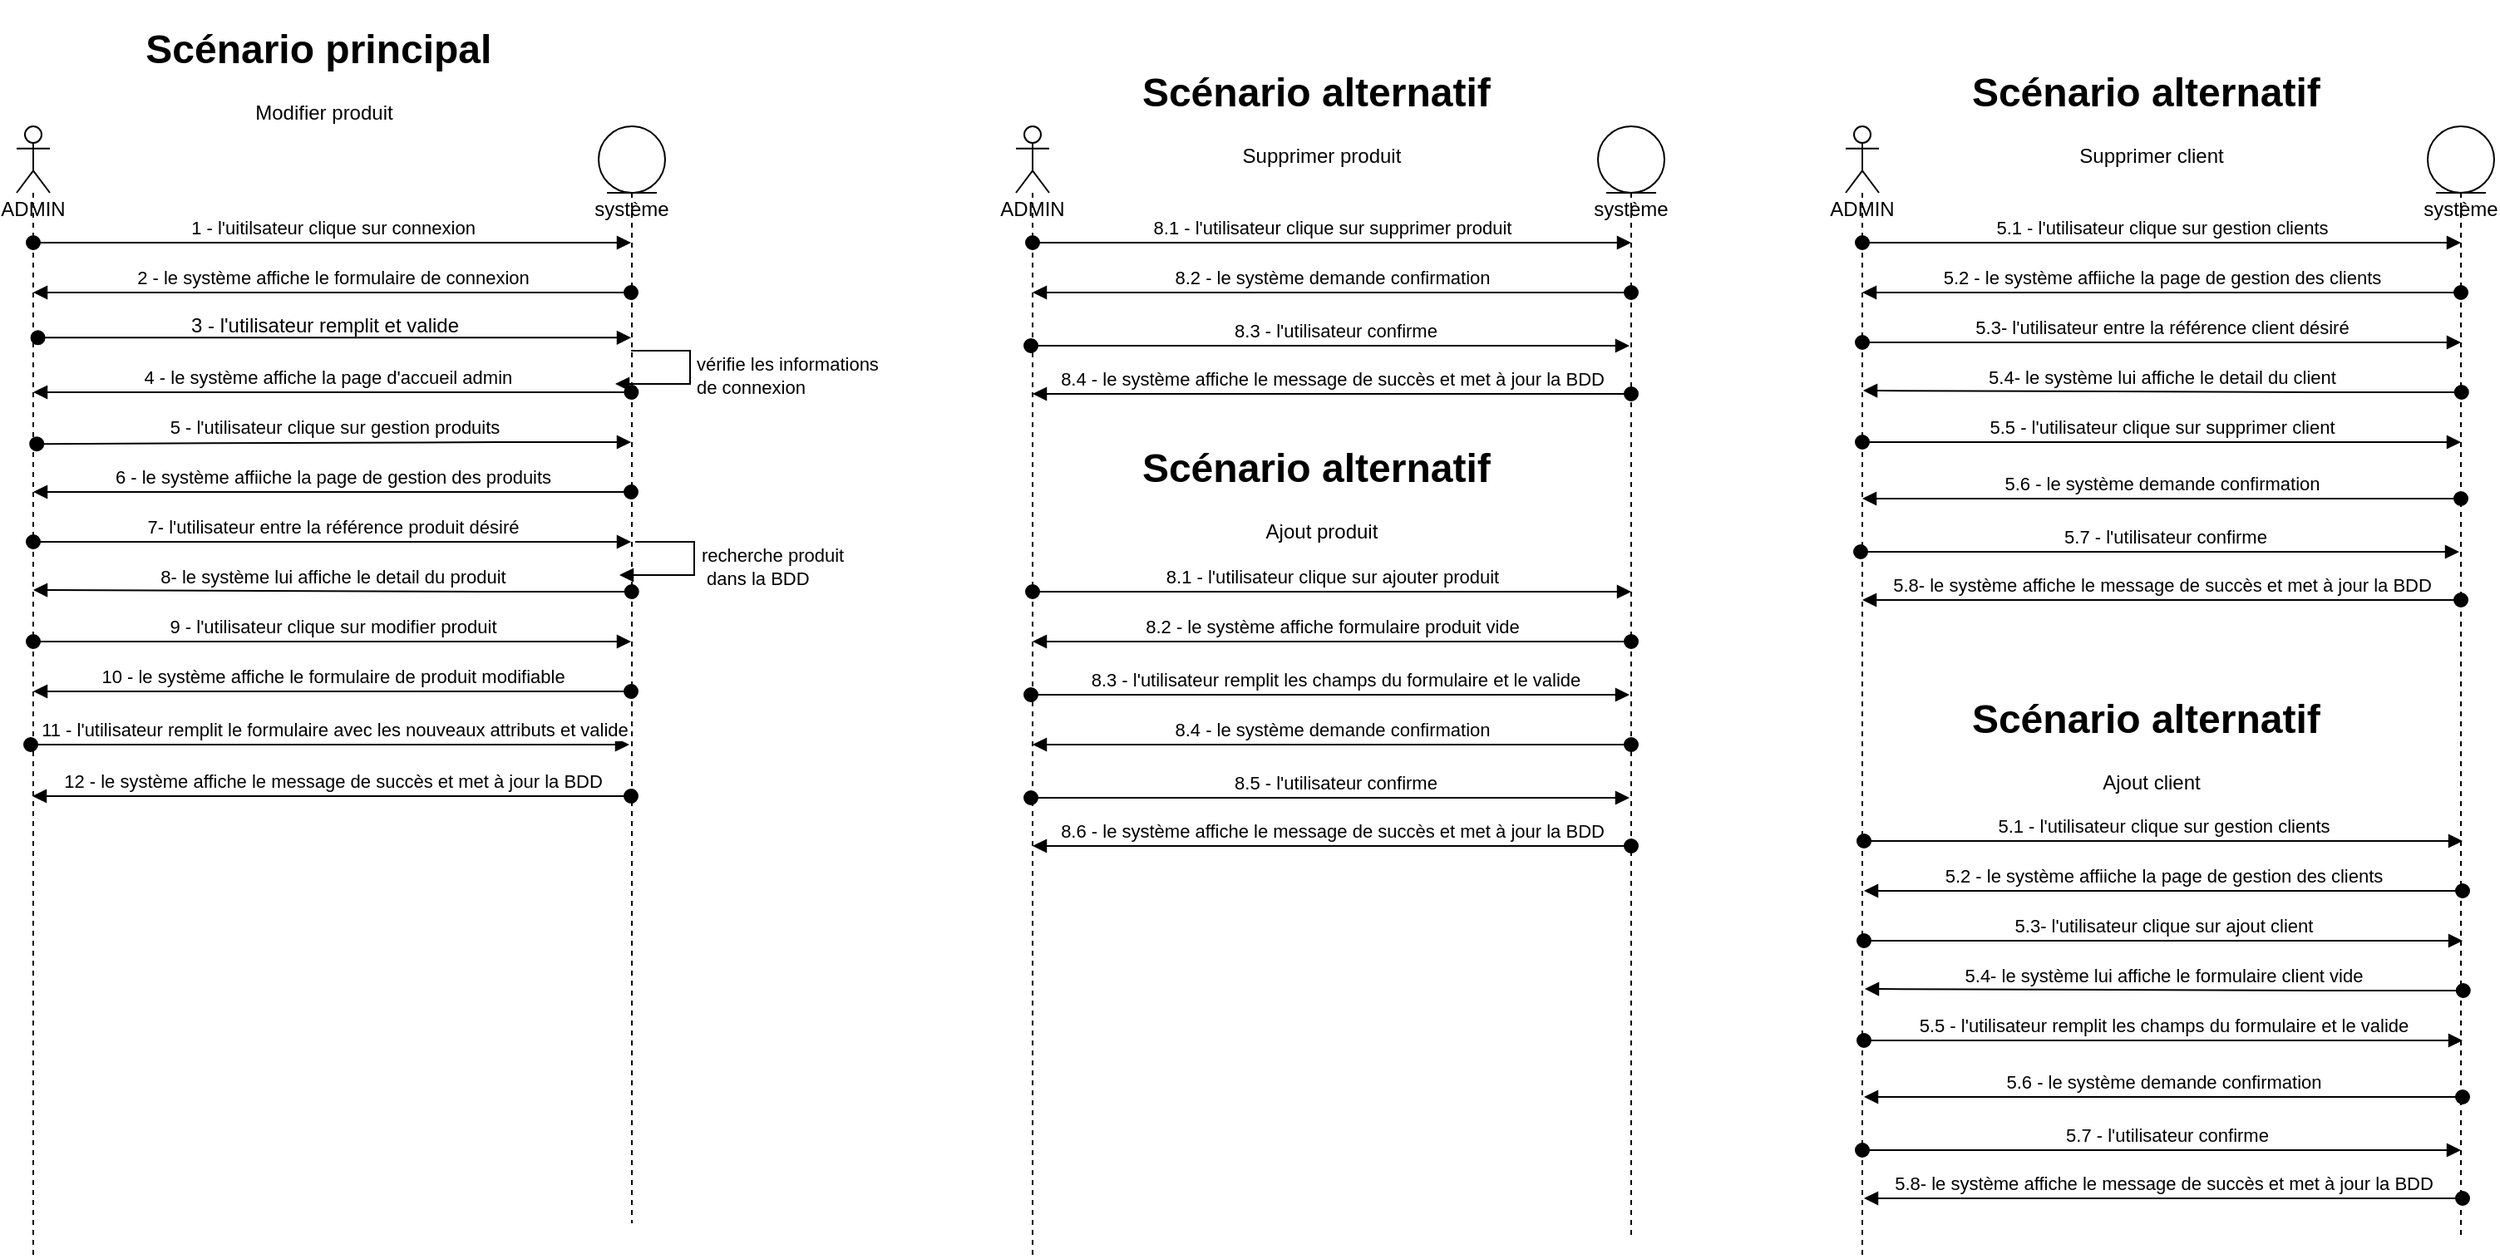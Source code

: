 <mxfile version="14.4.3" type="device"><diagram id="6W9hVyhRz5jym7n0-NJ-" name="Page-1"><mxGraphModel dx="1662" dy="822" grid="1" gridSize="10" guides="1" tooltips="1" connect="1" arrows="1" fold="1" page="1" pageScale="1" pageWidth="827" pageHeight="1169" math="0" shadow="0"><root><mxCell id="0"/><mxCell id="1" parent="0"/><mxCell id="oED55olqZtcpyoDLZKnS-24" value="ADMIN" style="shape=umlLifeline;participant=umlActor;perimeter=lifelinePerimeter;whiteSpace=wrap;html=1;container=1;collapsible=0;recursiveResize=0;verticalAlign=top;spacingTop=36;outlineConnect=0;" vertex="1" parent="1"><mxGeometry x="200" y="450" width="20" height="680" as="geometry"/></mxCell><mxCell id="oED55olqZtcpyoDLZKnS-25" value="système" style="shape=umlLifeline;participant=umlEntity;perimeter=lifelinePerimeter;whiteSpace=wrap;html=1;container=1;collapsible=0;recursiveResize=0;verticalAlign=top;spacingTop=36;outlineConnect=0;" vertex="1" parent="1"><mxGeometry x="550" y="450" width="40" height="660" as="geometry"/></mxCell><mxCell id="oED55olqZtcpyoDLZKnS-26" value="4 - le système affiche la page d'accueil admin&amp;nbsp;&amp;nbsp;" style="html=1;verticalAlign=bottom;startArrow=oval;startFill=1;endArrow=block;startSize=8;" edge="1" parent="oED55olqZtcpyoDLZKnS-25" target="oED55olqZtcpyoDLZKnS-24"><mxGeometry width="60" relative="1" as="geometry"><mxPoint x="19.69" y="160" as="sourcePoint"/><mxPoint x="-270.0" y="160" as="targetPoint"/><Array as="points"><mxPoint x="-59.81" y="160"/></Array></mxGeometry></mxCell><mxCell id="oED55olqZtcpyoDLZKnS-27" value="8- le système lui affiche le detail du produit" style="html=1;verticalAlign=bottom;startArrow=oval;startFill=1;endArrow=block;startSize=8;" edge="1" parent="oED55olqZtcpyoDLZKnS-25"><mxGeometry width="60" relative="1" as="geometry"><mxPoint x="19.88" y="280" as="sourcePoint"/><mxPoint x="-340" y="279" as="targetPoint"/><Array as="points"><mxPoint x="-59.62" y="280"/></Array></mxGeometry></mxCell><mxCell id="oED55olqZtcpyoDLZKnS-39" value="vérifie les informations &lt;br&gt;de connexion" style="edgeStyle=orthogonalEdgeStyle;html=1;align=left;spacingLeft=2;endArrow=block;rounded=0;" edge="1" parent="oED55olqZtcpyoDLZKnS-25"><mxGeometry relative="1" as="geometry"><mxPoint x="19.5" y="135" as="sourcePoint"/><Array as="points"><mxPoint x="55" y="135"/><mxPoint x="55" y="155"/></Array><mxPoint x="10" y="155" as="targetPoint"/></mxGeometry></mxCell><mxCell id="oED55olqZtcpyoDLZKnS-28" value="&lt;h1&gt;Scénario principal&amp;nbsp;&lt;br&gt;&lt;/h1&gt;&lt;div&gt;Modifier produit&lt;/div&gt;&lt;div&gt;&lt;br&gt;&lt;/div&gt;" style="text;html=1;strokeColor=none;fillColor=none;spacing=5;spacingTop=-20;whiteSpace=wrap;overflow=hidden;rounded=0;align=center;" vertex="1" parent="1"><mxGeometry x="260" y="384" width="250" height="80" as="geometry"/></mxCell><mxCell id="oED55olqZtcpyoDLZKnS-29" value="1 - l'uitilsateur clique sur connexion" style="html=1;verticalAlign=bottom;startArrow=oval;startFill=1;endArrow=block;startSize=8;" edge="1" target="oED55olqZtcpyoDLZKnS-25" parent="1"><mxGeometry width="60" relative="1" as="geometry"><mxPoint x="210" y="520" as="sourcePoint"/><mxPoint x="270" y="520" as="targetPoint"/></mxGeometry></mxCell><mxCell id="oED55olqZtcpyoDLZKnS-30" value="2 - le système affiche le formulaire de connexion" style="html=1;verticalAlign=bottom;startArrow=oval;startFill=1;endArrow=block;startSize=8;" edge="1" source="oED55olqZtcpyoDLZKnS-25" target="oED55olqZtcpyoDLZKnS-24" parent="1"><mxGeometry width="60" relative="1" as="geometry"><mxPoint x="220" y="570" as="sourcePoint"/><mxPoint x="509.5" y="570" as="targetPoint"/><Array as="points"><mxPoint x="420" y="550"/></Array></mxGeometry></mxCell><mxCell id="oED55olqZtcpyoDLZKnS-31" value="" style="html=1;verticalAlign=bottom;startArrow=oval;startFill=1;endArrow=block;startSize=8;exitX=0.64;exitY=0.187;exitDx=0;exitDy=0;exitPerimeter=0;" edge="1" source="oED55olqZtcpyoDLZKnS-24" target="oED55olqZtcpyoDLZKnS-25" parent="1"><mxGeometry x="1" y="191" width="60" relative="1" as="geometry"><mxPoint x="220" y="580" as="sourcePoint"/><mxPoint x="550" y="577" as="targetPoint"/><mxPoint x="170" y="104" as="offset"/></mxGeometry></mxCell><mxCell id="oED55olqZtcpyoDLZKnS-32" value="5 - l'utilisateur clique sur gestion produits" style="html=1;verticalAlign=bottom;startArrow=oval;startFill=1;endArrow=block;startSize=8;exitX=0.605;exitY=0.281;exitDx=0;exitDy=0;exitPerimeter=0;" edge="1" source="oED55olqZtcpyoDLZKnS-24" target="oED55olqZtcpyoDLZKnS-25" parent="1"><mxGeometry width="60" relative="1" as="geometry"><mxPoint x="220" y="640" as="sourcePoint"/><mxPoint x="530" y="640" as="targetPoint"/><Array as="points"><mxPoint x="500" y="640"/></Array></mxGeometry></mxCell><mxCell id="oED55olqZtcpyoDLZKnS-33" value="6 - le système affiiche la page de gestion des produits" style="html=1;verticalAlign=bottom;startArrow=oval;startFill=1;endArrow=block;startSize=8;" edge="1" source="oED55olqZtcpyoDLZKnS-25" target="oED55olqZtcpyoDLZKnS-24" parent="1"><mxGeometry width="60" relative="1" as="geometry"><mxPoint x="530" y="670" as="sourcePoint"/><mxPoint x="220" y="670" as="targetPoint"/><Array as="points"><mxPoint x="470.19" y="670"/></Array></mxGeometry></mxCell><mxCell id="oED55olqZtcpyoDLZKnS-34" value="7- l'utilisateur entre la référence produit désiré" style="html=1;verticalAlign=bottom;startArrow=oval;startFill=1;endArrow=block;startSize=8;" edge="1" source="oED55olqZtcpyoDLZKnS-24" target="oED55olqZtcpyoDLZKnS-25" parent="1"><mxGeometry width="60" relative="1" as="geometry"><mxPoint x="230" y="700" as="sourcePoint"/><mxPoint x="520" y="700" as="targetPoint"/><Array as="points"><mxPoint x="500.19" y="700"/></Array></mxGeometry></mxCell><mxCell id="oED55olqZtcpyoDLZKnS-35" value="9 - l'utilisateur clique sur modifier produit" style="html=1;verticalAlign=bottom;startArrow=oval;startFill=1;endArrow=block;startSize=8;" edge="1" source="oED55olqZtcpyoDLZKnS-24" target="oED55olqZtcpyoDLZKnS-25" parent="1"><mxGeometry width="60" relative="1" as="geometry"><mxPoint x="230" y="760" as="sourcePoint"/><mxPoint x="530" y="760" as="targetPoint"/><Array as="points"><mxPoint x="500.19" y="760"/></Array></mxGeometry></mxCell><mxCell id="oED55olqZtcpyoDLZKnS-36" value="10 - le système affiche le formulaire de produit modifiable" style="html=1;verticalAlign=bottom;startArrow=oval;startFill=1;endArrow=block;startSize=8;" edge="1" source="oED55olqZtcpyoDLZKnS-25" target="oED55olqZtcpyoDLZKnS-24" parent="1"><mxGeometry width="60" relative="1" as="geometry"><mxPoint x="530" y="790" as="sourcePoint"/><mxPoint x="230" y="790" as="targetPoint"/><Array as="points"><mxPoint x="470.38" y="790"/></Array></mxGeometry></mxCell><mxCell id="oED55olqZtcpyoDLZKnS-37" value="11 - l'utilisateur remplit le formulaire avec les nouveaux attributs et valide" style="html=1;verticalAlign=bottom;startArrow=oval;startFill=1;endArrow=block;startSize=8;" edge="1" parent="1"><mxGeometry x="0.008" width="60" relative="1" as="geometry"><mxPoint x="208.5" y="822" as="sourcePoint"/><mxPoint x="568.5" y="822" as="targetPoint"/><Array as="points"><mxPoint x="499.19" y="822"/></Array><mxPoint x="1" as="offset"/></mxGeometry></mxCell><mxCell id="oED55olqZtcpyoDLZKnS-38" value="12 - le système affiche le message de succès et met à jour la BDD" style="html=1;verticalAlign=bottom;startArrow=oval;startFill=1;endArrow=block;startSize=8;" edge="1" parent="1"><mxGeometry width="60" relative="1" as="geometry"><mxPoint x="569.5" y="853" as="sourcePoint"/><mxPoint x="209.5" y="853" as="targetPoint"/><Array as="points"><mxPoint x="470.38" y="853"/></Array></mxGeometry></mxCell><mxCell id="oED55olqZtcpyoDLZKnS-48" value="3 - l'utilisateur remplit et valide" style="text;html=1;align=center;verticalAlign=middle;resizable=0;points=[];autosize=1;" vertex="1" parent="1"><mxGeometry x="295" y="560" width="180" height="20" as="geometry"/></mxCell><mxCell id="oED55olqZtcpyoDLZKnS-49" value="recherche produit&lt;br&gt;&amp;nbsp;dans la BDD" style="edgeStyle=orthogonalEdgeStyle;html=1;align=left;spacingLeft=2;endArrow=block;rounded=0;" edge="1" parent="1"><mxGeometry relative="1" as="geometry"><mxPoint x="572" y="700" as="sourcePoint"/><Array as="points"><mxPoint x="607.5" y="700"/><mxPoint x="607.5" y="720"/></Array><mxPoint x="562.5" y="720" as="targetPoint"/></mxGeometry></mxCell><mxCell id="oED55olqZtcpyoDLZKnS-119" value="ADMIN" style="shape=umlLifeline;participant=umlActor;perimeter=lifelinePerimeter;whiteSpace=wrap;html=1;container=1;collapsible=0;recursiveResize=0;verticalAlign=top;spacingTop=36;outlineConnect=0;" vertex="1" parent="1"><mxGeometry x="801" y="450" width="20" height="680" as="geometry"/></mxCell><mxCell id="oED55olqZtcpyoDLZKnS-120" value="système" style="shape=umlLifeline;participant=umlEntity;perimeter=lifelinePerimeter;whiteSpace=wrap;html=1;container=1;collapsible=0;recursiveResize=0;verticalAlign=top;spacingTop=36;outlineConnect=0;" vertex="1" parent="1"><mxGeometry x="1151" y="450" width="40" height="670" as="geometry"/></mxCell><mxCell id="oED55olqZtcpyoDLZKnS-141" value="&lt;h1&gt;Scénario alternatif&amp;nbsp;&lt;br&gt;&lt;/h1&gt;&lt;div&gt;Supprimer produit&lt;/div&gt;&lt;div&gt;&lt;br&gt;&lt;/div&gt;" style="text;html=1;strokeColor=none;fillColor=none;spacing=5;spacingTop=-20;whiteSpace=wrap;overflow=hidden;rounded=0;align=center;" vertex="1" parent="1"><mxGeometry x="860" y="410" width="250" height="70" as="geometry"/></mxCell><mxCell id="oED55olqZtcpyoDLZKnS-142" value="8.1 - l'utilisateur clique sur supprimer produit" style="html=1;verticalAlign=bottom;startArrow=oval;startFill=1;endArrow=block;startSize=8;" edge="1" parent="1"><mxGeometry width="60" relative="1" as="geometry"><mxPoint x="811" y="520" as="sourcePoint"/><mxPoint x="1171" y="520" as="targetPoint"/><Array as="points"><mxPoint x="1101.69" y="520"/></Array></mxGeometry></mxCell><mxCell id="oED55olqZtcpyoDLZKnS-143" value="8.2 - le système demande confirmation" style="html=1;verticalAlign=bottom;startArrow=oval;startFill=1;endArrow=block;startSize=8;" edge="1" parent="1"><mxGeometry width="60" relative="1" as="geometry"><mxPoint x="1171" y="550" as="sourcePoint"/><mxPoint x="811" y="550" as="targetPoint"/><Array as="points"><mxPoint x="1071.88" y="550"/></Array></mxGeometry></mxCell><mxCell id="oED55olqZtcpyoDLZKnS-144" value="8.3 - l'utilisateur confirme" style="html=1;verticalAlign=bottom;startArrow=oval;startFill=1;endArrow=block;startSize=8;" edge="1" parent="1"><mxGeometry x="0.008" width="60" relative="1" as="geometry"><mxPoint x="810" y="582" as="sourcePoint"/><mxPoint x="1170" y="582" as="targetPoint"/><Array as="points"><mxPoint x="1100.69" y="582"/></Array><mxPoint x="1" as="offset"/></mxGeometry></mxCell><mxCell id="oED55olqZtcpyoDLZKnS-145" value="8.4 - le système affiche le message de succès et met à jour la BDD" style="html=1;verticalAlign=bottom;startArrow=oval;startFill=1;endArrow=block;startSize=8;" edge="1" parent="1"><mxGeometry width="60" relative="1" as="geometry"><mxPoint x="1171" y="611" as="sourcePoint"/><mxPoint x="811" y="611" as="targetPoint"/><Array as="points"><mxPoint x="1071.88" y="611"/></Array></mxGeometry></mxCell><mxCell id="oED55olqZtcpyoDLZKnS-146" value="&lt;h1&gt;Scénario alternatif&amp;nbsp;&lt;br&gt;&lt;/h1&gt;&lt;div&gt;Ajout produit&lt;/div&gt;&lt;div&gt;&lt;br&gt;&lt;/div&gt;" style="text;html=1;strokeColor=none;fillColor=none;spacing=5;spacingTop=-20;whiteSpace=wrap;overflow=hidden;rounded=0;align=center;" vertex="1" parent="1"><mxGeometry x="860" y="636" width="250" height="70" as="geometry"/></mxCell><mxCell id="oED55olqZtcpyoDLZKnS-151" value="8.1 - l'utilisateur clique sur ajouter produit" style="html=1;verticalAlign=bottom;startArrow=oval;startFill=1;endArrow=block;startSize=8;" edge="1" parent="1"><mxGeometry width="60" relative="1" as="geometry"><mxPoint x="811" y="730" as="sourcePoint"/><mxPoint x="1171" y="730" as="targetPoint"/><Array as="points"><mxPoint x="1101.69" y="730"/></Array></mxGeometry></mxCell><mxCell id="oED55olqZtcpyoDLZKnS-152" value="8.2 - le système affiche formulaire produit vide" style="html=1;verticalAlign=bottom;startArrow=oval;startFill=1;endArrow=block;startSize=8;" edge="1" parent="1"><mxGeometry width="60" relative="1" as="geometry"><mxPoint x="1171" y="760" as="sourcePoint"/><mxPoint x="811" y="760" as="targetPoint"/><Array as="points"><mxPoint x="1071.88" y="760"/></Array></mxGeometry></mxCell><mxCell id="oED55olqZtcpyoDLZKnS-153" value="8.3 - l'utilisateur remplit les champs du formulaire et le valide" style="html=1;verticalAlign=bottom;startArrow=oval;startFill=1;endArrow=block;startSize=8;" edge="1" parent="1"><mxGeometry x="0.008" width="60" relative="1" as="geometry"><mxPoint x="810" y="792" as="sourcePoint"/><mxPoint x="1170" y="792" as="targetPoint"/><Array as="points"><mxPoint x="1100.69" y="792"/></Array><mxPoint x="1" as="offset"/></mxGeometry></mxCell><mxCell id="oED55olqZtcpyoDLZKnS-158" value="8.4 - le système demande confirmation" style="html=1;verticalAlign=bottom;startArrow=oval;startFill=1;endArrow=block;startSize=8;" edge="1" parent="1"><mxGeometry width="60" relative="1" as="geometry"><mxPoint x="1171" y="822" as="sourcePoint"/><mxPoint x="811.0" y="822" as="targetPoint"/><Array as="points"><mxPoint x="1071.88" y="822"/></Array></mxGeometry></mxCell><mxCell id="oED55olqZtcpyoDLZKnS-159" value="8.5 - l'utilisateur confirme" style="html=1;verticalAlign=bottom;startArrow=oval;startFill=1;endArrow=block;startSize=8;" edge="1" parent="1"><mxGeometry x="0.008" width="60" relative="1" as="geometry"><mxPoint x="810.0" y="854" as="sourcePoint"/><mxPoint x="1170" y="854" as="targetPoint"/><Array as="points"><mxPoint x="1100.69" y="854"/></Array><mxPoint x="1" as="offset"/></mxGeometry></mxCell><mxCell id="oED55olqZtcpyoDLZKnS-160" value="8.6 - le système affiche le message de succès et met à jour la BDD" style="html=1;verticalAlign=bottom;startArrow=oval;startFill=1;endArrow=block;startSize=8;" edge="1" parent="1"><mxGeometry width="60" relative="1" as="geometry"><mxPoint x="1171" y="883" as="sourcePoint"/><mxPoint x="811.0" y="883" as="targetPoint"/><Array as="points"><mxPoint x="1071.88" y="883"/></Array></mxGeometry></mxCell><mxCell id="oED55olqZtcpyoDLZKnS-161" value="ADMIN" style="shape=umlLifeline;participant=umlActor;perimeter=lifelinePerimeter;whiteSpace=wrap;html=1;container=1;collapsible=0;recursiveResize=0;verticalAlign=top;spacingTop=36;outlineConnect=0;" vertex="1" parent="1"><mxGeometry x="1300" y="450" width="20" height="680" as="geometry"/></mxCell><mxCell id="oED55olqZtcpyoDLZKnS-162" value="système" style="shape=umlLifeline;participant=umlEntity;perimeter=lifelinePerimeter;whiteSpace=wrap;html=1;container=1;collapsible=0;recursiveResize=0;verticalAlign=top;spacingTop=36;outlineConnect=0;" vertex="1" parent="1"><mxGeometry x="1650" y="450" width="40" height="670" as="geometry"/></mxCell><mxCell id="oED55olqZtcpyoDLZKnS-163" value="&lt;h1&gt;Scénario alternatif&amp;nbsp;&lt;br&gt;&lt;/h1&gt;&lt;div&gt;Supprimer client&lt;/div&gt;&lt;div&gt;&lt;br&gt;&lt;/div&gt;" style="text;html=1;strokeColor=none;fillColor=none;spacing=5;spacingTop=-20;whiteSpace=wrap;overflow=hidden;rounded=0;align=center;" vertex="1" parent="1"><mxGeometry x="1359" y="410" width="250" height="70" as="geometry"/></mxCell><mxCell id="oED55olqZtcpyoDLZKnS-164" value="5.1 - l'utilisateur clique sur gestion clients" style="html=1;verticalAlign=bottom;startArrow=oval;startFill=1;endArrow=block;startSize=8;" edge="1" parent="1"><mxGeometry width="60" relative="1" as="geometry"><mxPoint x="1310" y="520" as="sourcePoint"/><mxPoint x="1670" y="520" as="targetPoint"/><Array as="points"><mxPoint x="1600.69" y="520"/></Array></mxGeometry></mxCell><mxCell id="oED55olqZtcpyoDLZKnS-165" value="5.6 - le système demande confirmation" style="html=1;verticalAlign=bottom;startArrow=oval;startFill=1;endArrow=block;startSize=8;" edge="1" parent="1"><mxGeometry width="60" relative="1" as="geometry"><mxPoint x="1670" y="674" as="sourcePoint"/><mxPoint x="1310" y="674" as="targetPoint"/><Array as="points"><mxPoint x="1570.88" y="674"/></Array></mxGeometry></mxCell><mxCell id="oED55olqZtcpyoDLZKnS-166" value="5.7 - l'utilisateur confirme" style="html=1;verticalAlign=bottom;startArrow=oval;startFill=1;endArrow=block;startSize=8;" edge="1" parent="1"><mxGeometry x="0.008" width="60" relative="1" as="geometry"><mxPoint x="1309" y="706" as="sourcePoint"/><mxPoint x="1669" y="706" as="targetPoint"/><Array as="points"><mxPoint x="1599.69" y="706"/></Array><mxPoint x="1" as="offset"/></mxGeometry></mxCell><mxCell id="oED55olqZtcpyoDLZKnS-167" value="5.8- le système affiche le message de succès et met à jour la BDD" style="html=1;verticalAlign=bottom;startArrow=oval;startFill=1;endArrow=block;startSize=8;" edge="1" parent="1"><mxGeometry width="60" relative="1" as="geometry"><mxPoint x="1670" y="735" as="sourcePoint"/><mxPoint x="1310" y="735" as="targetPoint"/><Array as="points"><mxPoint x="1570.88" y="735"/></Array></mxGeometry></mxCell><mxCell id="oED55olqZtcpyoDLZKnS-168" value="&lt;h1&gt;Scénario alternatif&amp;nbsp;&lt;br&gt;&lt;/h1&gt;&lt;div&gt;Ajout client&lt;/div&gt;&lt;div&gt;&lt;br&gt;&lt;/div&gt;" style="text;html=1;strokeColor=none;fillColor=none;spacing=5;spacingTop=-20;whiteSpace=wrap;overflow=hidden;rounded=0;align=center;" vertex="1" parent="1"><mxGeometry x="1359" y="787" width="250" height="70" as="geometry"/></mxCell><mxCell id="oED55olqZtcpyoDLZKnS-181" value="5.4- le système lui affiche le detail du client" style="html=1;verticalAlign=bottom;startArrow=oval;startFill=1;endArrow=block;startSize=8;" edge="1" parent="1"><mxGeometry width="60" relative="1" as="geometry"><mxPoint x="1670.38" y="610" as="sourcePoint"/><mxPoint x="1310.5" y="609" as="targetPoint"/><Array as="points"><mxPoint x="1590.88" y="610"/></Array></mxGeometry></mxCell><mxCell id="oED55olqZtcpyoDLZKnS-182" value="5.2 - le système affiiche la page de gestion des clients" style="html=1;verticalAlign=bottom;startArrow=oval;startFill=1;endArrow=block;startSize=8;" edge="1" parent="1"><mxGeometry width="60" relative="1" as="geometry"><mxPoint x="1670" y="550" as="sourcePoint"/><mxPoint x="1310" y="550" as="targetPoint"/><Array as="points"><mxPoint x="1570.69" y="550"/></Array></mxGeometry></mxCell><mxCell id="oED55olqZtcpyoDLZKnS-183" value="5.3- l'utilisateur entre la référence client désiré" style="html=1;verticalAlign=bottom;startArrow=oval;startFill=1;endArrow=block;startSize=8;" edge="1" parent="1"><mxGeometry width="60" relative="1" as="geometry"><mxPoint x="1310" y="580" as="sourcePoint"/><mxPoint x="1670" y="580" as="targetPoint"/><Array as="points"><mxPoint x="1600.69" y="580"/></Array></mxGeometry></mxCell><mxCell id="oED55olqZtcpyoDLZKnS-184" value="5.5 - l'utilisateur clique sur supprimer client" style="html=1;verticalAlign=bottom;startArrow=oval;startFill=1;endArrow=block;startSize=8;" edge="1" parent="1"><mxGeometry width="60" relative="1" as="geometry"><mxPoint x="1310" y="640" as="sourcePoint"/><mxPoint x="1670" y="640" as="targetPoint"/><Array as="points"><mxPoint x="1600.69" y="640"/></Array></mxGeometry></mxCell><mxCell id="oED55olqZtcpyoDLZKnS-188" value="5.1 - l'utilisateur clique sur gestion clients" style="html=1;verticalAlign=bottom;startArrow=oval;startFill=1;endArrow=block;startSize=8;" edge="1" parent="1"><mxGeometry width="60" relative="1" as="geometry"><mxPoint x="1311" y="880" as="sourcePoint"/><mxPoint x="1671" y="880" as="targetPoint"/><Array as="points"><mxPoint x="1601.69" y="880"/></Array></mxGeometry></mxCell><mxCell id="oED55olqZtcpyoDLZKnS-189" value="5.6 - le système demande confirmation" style="html=1;verticalAlign=bottom;startArrow=oval;startFill=1;endArrow=block;startSize=8;" edge="1" parent="1"><mxGeometry width="60" relative="1" as="geometry"><mxPoint x="1671" y="1034" as="sourcePoint"/><mxPoint x="1311" y="1034" as="targetPoint"/><Array as="points"><mxPoint x="1571.88" y="1034"/></Array></mxGeometry></mxCell><mxCell id="oED55olqZtcpyoDLZKnS-190" value="5.7 - l'utilisateur confirme" style="html=1;verticalAlign=bottom;startArrow=oval;startFill=1;endArrow=block;startSize=8;" edge="1" parent="1"><mxGeometry x="0.008" width="60" relative="1" as="geometry"><mxPoint x="1310" y="1066" as="sourcePoint"/><mxPoint x="1670" y="1066" as="targetPoint"/><Array as="points"><mxPoint x="1600.69" y="1066"/></Array><mxPoint x="1" as="offset"/></mxGeometry></mxCell><mxCell id="oED55olqZtcpyoDLZKnS-191" value="5.8- le système affiche le message de succès et met à jour la BDD" style="html=1;verticalAlign=bottom;startArrow=oval;startFill=1;endArrow=block;startSize=8;" edge="1" parent="1"><mxGeometry width="60" relative="1" as="geometry"><mxPoint x="1671" y="1095" as="sourcePoint"/><mxPoint x="1311" y="1095" as="targetPoint"/><Array as="points"><mxPoint x="1571.88" y="1095"/></Array></mxGeometry></mxCell><mxCell id="oED55olqZtcpyoDLZKnS-192" value="5.4- le système lui affiche le formulaire client vide" style="html=1;verticalAlign=bottom;startArrow=oval;startFill=1;endArrow=block;startSize=8;" edge="1" parent="1"><mxGeometry width="60" relative="1" as="geometry"><mxPoint x="1671.38" y="970" as="sourcePoint"/><mxPoint x="1311.5" y="969" as="targetPoint"/><Array as="points"><mxPoint x="1591.88" y="970"/></Array></mxGeometry></mxCell><mxCell id="oED55olqZtcpyoDLZKnS-193" value="5.2 - le système affiiche la page de gestion des clients" style="html=1;verticalAlign=bottom;startArrow=oval;startFill=1;endArrow=block;startSize=8;" edge="1" parent="1"><mxGeometry width="60" relative="1" as="geometry"><mxPoint x="1671" y="910" as="sourcePoint"/><mxPoint x="1311" y="910" as="targetPoint"/><Array as="points"><mxPoint x="1571.69" y="910"/></Array></mxGeometry></mxCell><mxCell id="oED55olqZtcpyoDLZKnS-194" value="5.3- l'utilisateur clique sur ajout client" style="html=1;verticalAlign=bottom;startArrow=oval;startFill=1;endArrow=block;startSize=8;" edge="1" parent="1"><mxGeometry width="60" relative="1" as="geometry"><mxPoint x="1311" y="940" as="sourcePoint"/><mxPoint x="1671" y="940" as="targetPoint"/><Array as="points"><mxPoint x="1601.69" y="940"/></Array></mxGeometry></mxCell><mxCell id="oED55olqZtcpyoDLZKnS-195" value="5.5 - l'utilisateur remplit les champs du formulaire et le valide" style="html=1;verticalAlign=bottom;startArrow=oval;startFill=1;endArrow=block;startSize=8;" edge="1" parent="1"><mxGeometry width="60" relative="1" as="geometry"><mxPoint x="1311" y="1000" as="sourcePoint"/><mxPoint x="1671" y="1000" as="targetPoint"/><Array as="points"><mxPoint x="1601.69" y="1000"/></Array></mxGeometry></mxCell></root></mxGraphModel></diagram></mxfile>